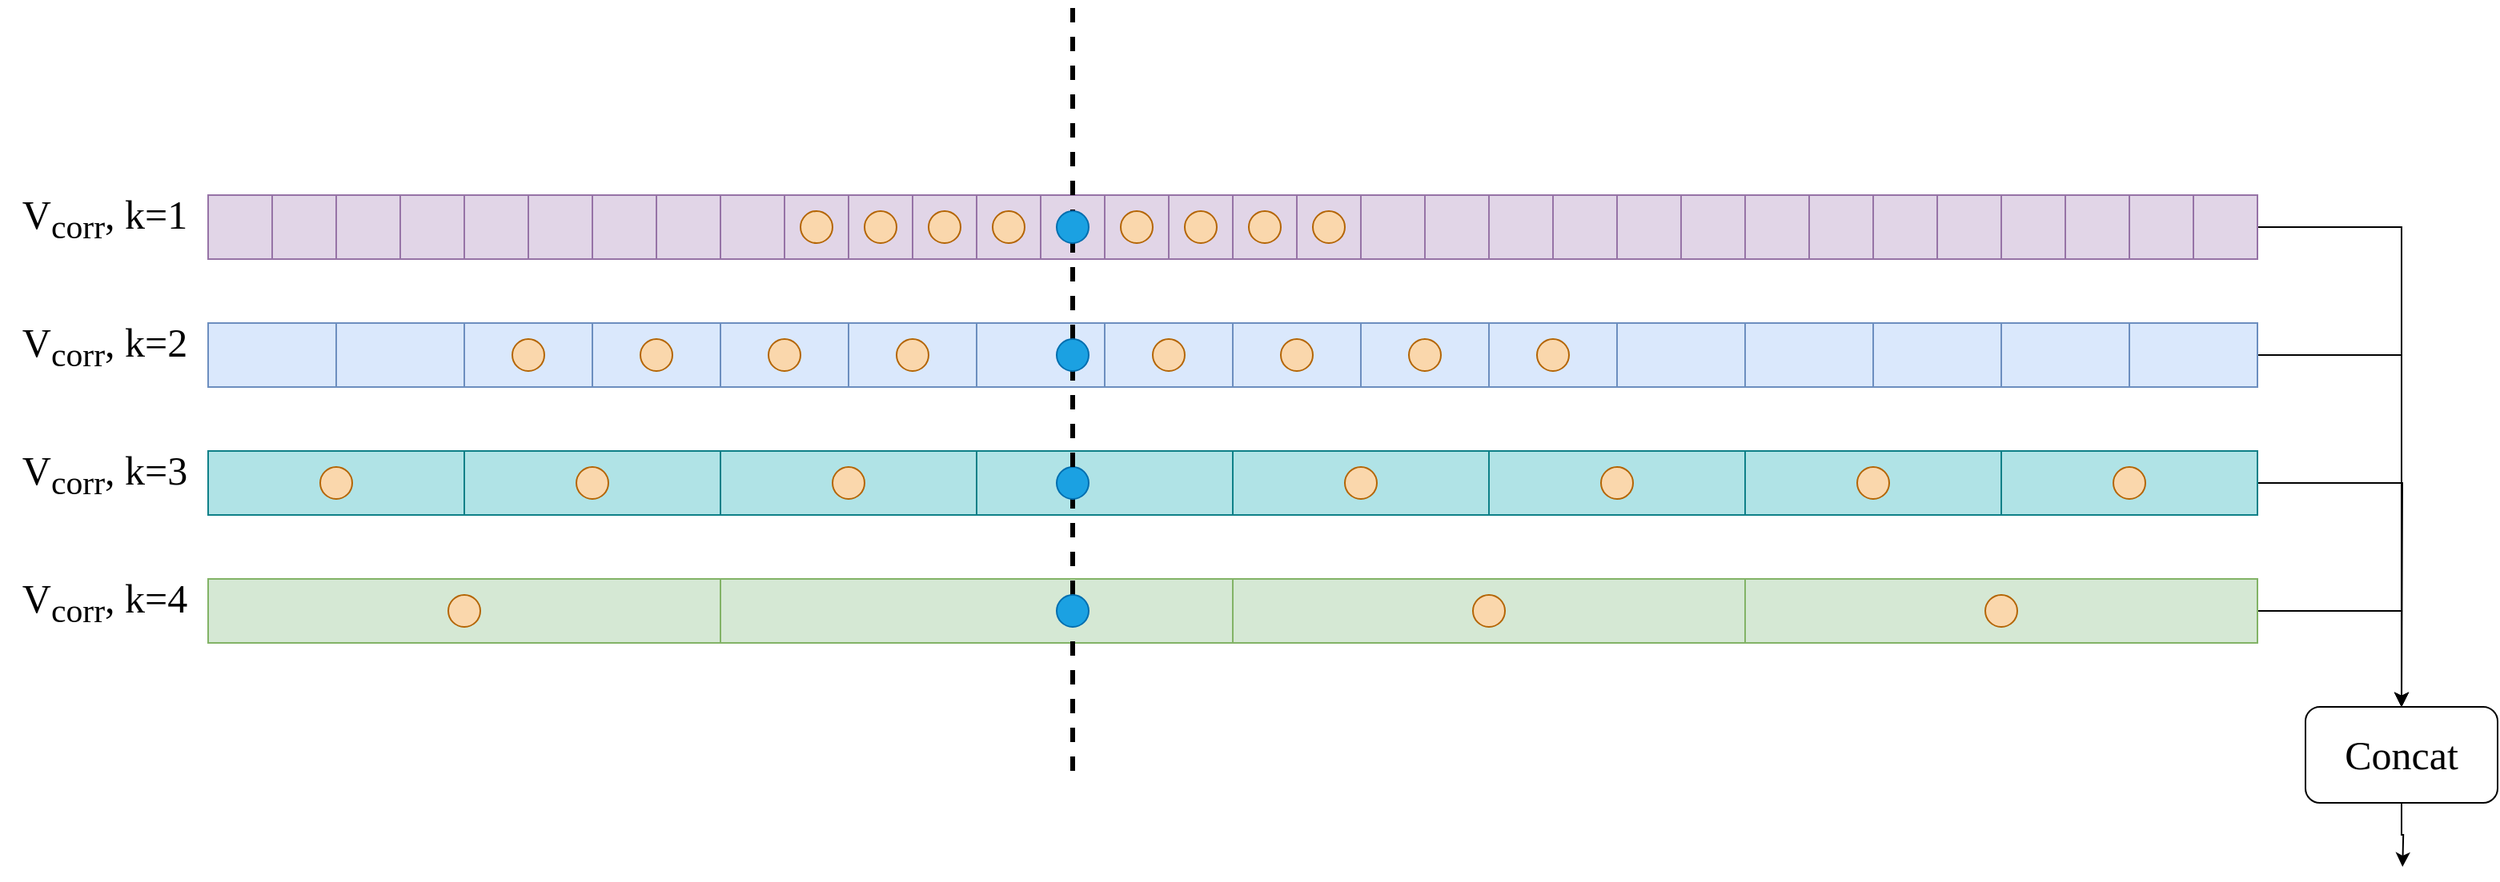 <mxfile version="26.1.0">
  <diagram name="第 1 页" id="7dozvBvQt8dywPDQcPjt">
    <mxGraphModel dx="2194" dy="1214" grid="1" gridSize="10" guides="1" tooltips="1" connect="1" arrows="1" fold="1" page="1" pageScale="1" pageWidth="1600" pageHeight="900" math="0" shadow="0">
      <root>
        <mxCell id="0" />
        <mxCell id="1" parent="0" />
        <mxCell id="7EEdeznbNVHkcVCXxvmR-1" value="" style="rounded=0;whiteSpace=wrap;html=1;fillColor=#e1d5e7;strokeColor=#9673a6;" vertex="1" parent="1">
          <mxGeometry x="460" y="160" width="40" height="40" as="geometry" />
        </mxCell>
        <mxCell id="7EEdeznbNVHkcVCXxvmR-2" value="" style="rounded=0;whiteSpace=wrap;html=1;fillColor=#e1d5e7;strokeColor=#9673a6;" vertex="1" parent="1">
          <mxGeometry x="500" y="160" width="40" height="40" as="geometry" />
        </mxCell>
        <mxCell id="7EEdeznbNVHkcVCXxvmR-3" value="" style="rounded=0;whiteSpace=wrap;html=1;fillColor=#e1d5e7;strokeColor=#9673a6;" vertex="1" parent="1">
          <mxGeometry x="540" y="160" width="40" height="40" as="geometry" />
        </mxCell>
        <mxCell id="7EEdeznbNVHkcVCXxvmR-4" value="" style="rounded=0;whiteSpace=wrap;html=1;fillColor=#e1d5e7;strokeColor=#9673a6;" vertex="1" parent="1">
          <mxGeometry x="580" y="160" width="40" height="40" as="geometry" />
        </mxCell>
        <mxCell id="7EEdeznbNVHkcVCXxvmR-5" value="" style="rounded=0;whiteSpace=wrap;html=1;fillColor=#e1d5e7;strokeColor=#9673a6;" vertex="1" parent="1">
          <mxGeometry x="620" y="160" width="40" height="40" as="geometry" />
        </mxCell>
        <mxCell id="7EEdeznbNVHkcVCXxvmR-6" value="" style="rounded=0;whiteSpace=wrap;html=1;fillColor=#e1d5e7;strokeColor=#9673a6;" vertex="1" parent="1">
          <mxGeometry x="660" y="160" width="40" height="40" as="geometry" />
        </mxCell>
        <mxCell id="7EEdeznbNVHkcVCXxvmR-7" value="" style="rounded=0;whiteSpace=wrap;html=1;fillColor=#e1d5e7;strokeColor=#9673a6;" vertex="1" parent="1">
          <mxGeometry x="700" y="160" width="40" height="40" as="geometry" />
        </mxCell>
        <mxCell id="7EEdeznbNVHkcVCXxvmR-8" value="" style="rounded=0;whiteSpace=wrap;html=1;fillColor=#e1d5e7;strokeColor=#9673a6;" vertex="1" parent="1">
          <mxGeometry x="740" y="160" width="40" height="40" as="geometry" />
        </mxCell>
        <mxCell id="7EEdeznbNVHkcVCXxvmR-9" value="" style="rounded=0;whiteSpace=wrap;html=1;fillColor=#dae8fc;strokeColor=#6c8ebf;" vertex="1" parent="1">
          <mxGeometry x="140" y="240" width="80" height="40" as="geometry" />
        </mxCell>
        <mxCell id="7EEdeznbNVHkcVCXxvmR-10" value="" style="rounded=0;whiteSpace=wrap;html=1;fillColor=#e1d5e7;strokeColor=#9673a6;" vertex="1" parent="1">
          <mxGeometry x="780" y="160" width="40" height="40" as="geometry" />
        </mxCell>
        <mxCell id="7EEdeznbNVHkcVCXxvmR-11" value="" style="rounded=0;whiteSpace=wrap;html=1;fillColor=#e1d5e7;strokeColor=#9673a6;" vertex="1" parent="1">
          <mxGeometry x="820" y="160" width="40" height="40" as="geometry" />
        </mxCell>
        <mxCell id="7EEdeznbNVHkcVCXxvmR-12" value="" style="rounded=0;whiteSpace=wrap;html=1;fillColor=#e1d5e7;strokeColor=#9673a6;" vertex="1" parent="1">
          <mxGeometry x="860" y="160" width="40" height="40" as="geometry" />
        </mxCell>
        <mxCell id="7EEdeznbNVHkcVCXxvmR-13" value="" style="rounded=0;whiteSpace=wrap;html=1;fillColor=#e1d5e7;strokeColor=#9673a6;" vertex="1" parent="1">
          <mxGeometry x="900" y="160" width="40" height="40" as="geometry" />
        </mxCell>
        <mxCell id="7EEdeznbNVHkcVCXxvmR-14" value="" style="rounded=0;whiteSpace=wrap;html=1;fillColor=#e1d5e7;strokeColor=#9673a6;" vertex="1" parent="1">
          <mxGeometry x="940" y="160" width="40" height="40" as="geometry" />
        </mxCell>
        <mxCell id="7EEdeznbNVHkcVCXxvmR-15" value="" style="rounded=0;whiteSpace=wrap;html=1;fillColor=#e1d5e7;strokeColor=#9673a6;" vertex="1" parent="1">
          <mxGeometry x="980" y="160" width="40" height="40" as="geometry" />
        </mxCell>
        <mxCell id="7EEdeznbNVHkcVCXxvmR-16" value="" style="rounded=0;whiteSpace=wrap;html=1;fillColor=#e1d5e7;strokeColor=#9673a6;" vertex="1" parent="1">
          <mxGeometry x="1020" y="160" width="40" height="40" as="geometry" />
        </mxCell>
        <mxCell id="7EEdeznbNVHkcVCXxvmR-17" value="" style="rounded=0;whiteSpace=wrap;html=1;fillColor=#e1d5e7;strokeColor=#9673a6;" vertex="1" parent="1">
          <mxGeometry x="1060" y="160" width="40" height="40" as="geometry" />
        </mxCell>
        <mxCell id="7EEdeznbNVHkcVCXxvmR-18" value="" style="rounded=0;whiteSpace=wrap;html=1;fillColor=#e1d5e7;strokeColor=#9673a6;" vertex="1" parent="1">
          <mxGeometry x="140" y="160" width="40" height="40" as="geometry" />
        </mxCell>
        <mxCell id="7EEdeznbNVHkcVCXxvmR-19" value="" style="rounded=0;whiteSpace=wrap;html=1;fillColor=#e1d5e7;strokeColor=#9673a6;" vertex="1" parent="1">
          <mxGeometry x="180" y="160" width="40" height="40" as="geometry" />
        </mxCell>
        <mxCell id="7EEdeznbNVHkcVCXxvmR-20" value="" style="rounded=0;whiteSpace=wrap;html=1;fillColor=#e1d5e7;strokeColor=#9673a6;" vertex="1" parent="1">
          <mxGeometry x="220" y="160" width="40" height="40" as="geometry" />
        </mxCell>
        <mxCell id="7EEdeznbNVHkcVCXxvmR-21" value="" style="rounded=0;whiteSpace=wrap;html=1;fillColor=#e1d5e7;strokeColor=#9673a6;" vertex="1" parent="1">
          <mxGeometry x="260" y="160" width="40" height="40" as="geometry" />
        </mxCell>
        <mxCell id="7EEdeznbNVHkcVCXxvmR-22" value="" style="rounded=0;whiteSpace=wrap;html=1;fillColor=#e1d5e7;strokeColor=#9673a6;" vertex="1" parent="1">
          <mxGeometry x="300" y="160" width="40" height="40" as="geometry" />
        </mxCell>
        <mxCell id="7EEdeznbNVHkcVCXxvmR-23" value="" style="rounded=0;whiteSpace=wrap;html=1;fillColor=#e1d5e7;strokeColor=#9673a6;" vertex="1" parent="1">
          <mxGeometry x="340" y="160" width="40" height="40" as="geometry" />
        </mxCell>
        <mxCell id="7EEdeznbNVHkcVCXxvmR-24" value="" style="rounded=0;whiteSpace=wrap;html=1;fillColor=#e1d5e7;strokeColor=#9673a6;" vertex="1" parent="1">
          <mxGeometry x="380" y="160" width="40" height="40" as="geometry" />
        </mxCell>
        <mxCell id="7EEdeznbNVHkcVCXxvmR-25" value="" style="rounded=0;whiteSpace=wrap;html=1;fillColor=#e1d5e7;strokeColor=#9673a6;" vertex="1" parent="1">
          <mxGeometry x="420" y="160" width="40" height="40" as="geometry" />
        </mxCell>
        <mxCell id="7EEdeznbNVHkcVCXxvmR-26" value="" style="rounded=0;whiteSpace=wrap;html=1;fillColor=#dae8fc;strokeColor=#6c8ebf;" vertex="1" parent="1">
          <mxGeometry x="220" y="240" width="80" height="40" as="geometry" />
        </mxCell>
        <mxCell id="7EEdeznbNVHkcVCXxvmR-29" value="" style="rounded=0;whiteSpace=wrap;html=1;fillColor=#dae8fc;strokeColor=#6c8ebf;" vertex="1" parent="1">
          <mxGeometry x="300" y="240" width="80" height="40" as="geometry" />
        </mxCell>
        <mxCell id="7EEdeznbNVHkcVCXxvmR-30" value="" style="rounded=0;whiteSpace=wrap;html=1;fillColor=#dae8fc;strokeColor=#6c8ebf;" vertex="1" parent="1">
          <mxGeometry x="380" y="240" width="80" height="40" as="geometry" />
        </mxCell>
        <mxCell id="7EEdeznbNVHkcVCXxvmR-31" value="" style="rounded=0;whiteSpace=wrap;html=1;fillColor=#dae8fc;strokeColor=#6c8ebf;" vertex="1" parent="1">
          <mxGeometry x="460" y="240" width="80" height="40" as="geometry" />
        </mxCell>
        <mxCell id="7EEdeznbNVHkcVCXxvmR-32" value="" style="rounded=0;whiteSpace=wrap;html=1;fillColor=#dae8fc;strokeColor=#6c8ebf;" vertex="1" parent="1">
          <mxGeometry x="540" y="240" width="80" height="40" as="geometry" />
        </mxCell>
        <mxCell id="7EEdeznbNVHkcVCXxvmR-33" value="" style="rounded=0;whiteSpace=wrap;html=1;fillColor=#dae8fc;strokeColor=#6c8ebf;" vertex="1" parent="1">
          <mxGeometry x="620" y="240" width="80" height="40" as="geometry" />
        </mxCell>
        <mxCell id="7EEdeznbNVHkcVCXxvmR-34" value="" style="rounded=0;whiteSpace=wrap;html=1;fillColor=#dae8fc;strokeColor=#6c8ebf;" vertex="1" parent="1">
          <mxGeometry x="700" y="240" width="80" height="40" as="geometry" />
        </mxCell>
        <mxCell id="7EEdeznbNVHkcVCXxvmR-35" value="" style="rounded=0;whiteSpace=wrap;html=1;fillColor=#dae8fc;strokeColor=#6c8ebf;" vertex="1" parent="1">
          <mxGeometry x="780" y="240" width="80" height="40" as="geometry" />
        </mxCell>
        <mxCell id="7EEdeznbNVHkcVCXxvmR-36" value="" style="rounded=0;whiteSpace=wrap;html=1;fillColor=#dae8fc;strokeColor=#6c8ebf;" vertex="1" parent="1">
          <mxGeometry x="860" y="240" width="80" height="40" as="geometry" />
        </mxCell>
        <mxCell id="7EEdeznbNVHkcVCXxvmR-37" value="" style="rounded=0;whiteSpace=wrap;html=1;fillColor=#dae8fc;strokeColor=#6c8ebf;" vertex="1" parent="1">
          <mxGeometry x="940" y="240" width="80" height="40" as="geometry" />
        </mxCell>
        <mxCell id="7EEdeznbNVHkcVCXxvmR-38" value="" style="rounded=0;whiteSpace=wrap;html=1;fillColor=#dae8fc;strokeColor=#6c8ebf;" vertex="1" parent="1">
          <mxGeometry x="1020" y="240" width="80" height="40" as="geometry" />
        </mxCell>
        <mxCell id="7EEdeznbNVHkcVCXxvmR-39" value="" style="rounded=0;whiteSpace=wrap;html=1;fillColor=#b0e3e6;strokeColor=#0e8088;" vertex="1" parent="1">
          <mxGeometry x="140" y="320" width="160" height="40" as="geometry" />
        </mxCell>
        <mxCell id="7EEdeznbNVHkcVCXxvmR-40" value="" style="rounded=0;whiteSpace=wrap;html=1;fillColor=#b0e3e6;strokeColor=#0e8088;" vertex="1" parent="1">
          <mxGeometry x="300" y="320" width="160" height="40" as="geometry" />
        </mxCell>
        <mxCell id="7EEdeznbNVHkcVCXxvmR-41" value="" style="rounded=0;whiteSpace=wrap;html=1;fillColor=#b0e3e6;strokeColor=#0e8088;" vertex="1" parent="1">
          <mxGeometry x="460" y="320" width="160" height="40" as="geometry" />
        </mxCell>
        <mxCell id="7EEdeznbNVHkcVCXxvmR-42" value="" style="rounded=0;whiteSpace=wrap;html=1;fillColor=#b0e3e6;strokeColor=#0e8088;" vertex="1" parent="1">
          <mxGeometry x="620" y="320" width="160" height="40" as="geometry" />
        </mxCell>
        <mxCell id="7EEdeznbNVHkcVCXxvmR-43" value="" style="rounded=0;whiteSpace=wrap;html=1;fillColor=#b0e3e6;strokeColor=#0e8088;" vertex="1" parent="1">
          <mxGeometry x="780" y="320" width="160" height="40" as="geometry" />
        </mxCell>
        <mxCell id="7EEdeznbNVHkcVCXxvmR-44" value="" style="rounded=0;whiteSpace=wrap;html=1;fillColor=#b0e3e6;strokeColor=#0e8088;" vertex="1" parent="1">
          <mxGeometry x="940" y="320" width="160" height="40" as="geometry" />
        </mxCell>
        <mxCell id="7EEdeznbNVHkcVCXxvmR-45" value="" style="rounded=0;whiteSpace=wrap;html=1;fillColor=#e1d5e7;strokeColor=#9673a6;" vertex="1" parent="1">
          <mxGeometry x="1100" y="160" width="40" height="40" as="geometry" />
        </mxCell>
        <mxCell id="7EEdeznbNVHkcVCXxvmR-46" value="" style="rounded=0;whiteSpace=wrap;html=1;fillColor=#e1d5e7;strokeColor=#9673a6;" vertex="1" parent="1">
          <mxGeometry x="1140" y="160" width="40" height="40" as="geometry" />
        </mxCell>
        <mxCell id="7EEdeznbNVHkcVCXxvmR-47" value="" style="rounded=0;whiteSpace=wrap;html=1;fillColor=#e1d5e7;strokeColor=#9673a6;" vertex="1" parent="1">
          <mxGeometry x="1180" y="160" width="40" height="40" as="geometry" />
        </mxCell>
        <mxCell id="7EEdeznbNVHkcVCXxvmR-48" value="" style="rounded=0;whiteSpace=wrap;html=1;fillColor=#e1d5e7;strokeColor=#9673a6;" vertex="1" parent="1">
          <mxGeometry x="1220" y="160" width="40" height="40" as="geometry" />
        </mxCell>
        <mxCell id="7EEdeznbNVHkcVCXxvmR-49" value="" style="rounded=0;whiteSpace=wrap;html=1;fillColor=#dae8fc;strokeColor=#6c8ebf;" vertex="1" parent="1">
          <mxGeometry x="1100" y="240" width="80" height="40" as="geometry" />
        </mxCell>
        <mxCell id="7EEdeznbNVHkcVCXxvmR-50" value="" style="rounded=0;whiteSpace=wrap;html=1;fillColor=#dae8fc;strokeColor=#6c8ebf;" vertex="1" parent="1">
          <mxGeometry x="1180" y="240" width="80" height="40" as="geometry" />
        </mxCell>
        <mxCell id="7EEdeznbNVHkcVCXxvmR-51" value="" style="rounded=0;whiteSpace=wrap;html=1;fillColor=#b0e3e6;strokeColor=#0e8088;" vertex="1" parent="1">
          <mxGeometry x="1100" y="320" width="160" height="40" as="geometry" />
        </mxCell>
        <mxCell id="7EEdeznbNVHkcVCXxvmR-52" value="" style="rounded=0;whiteSpace=wrap;html=1;fillColor=#d5e8d4;strokeColor=#82b366;" vertex="1" parent="1">
          <mxGeometry x="140" y="400" width="320" height="40" as="geometry" />
        </mxCell>
        <mxCell id="7EEdeznbNVHkcVCXxvmR-54" value="" style="rounded=0;whiteSpace=wrap;html=1;fillColor=#d5e8d4;strokeColor=#82b366;" vertex="1" parent="1">
          <mxGeometry x="460" y="400" width="320" height="40" as="geometry" />
        </mxCell>
        <mxCell id="7EEdeznbNVHkcVCXxvmR-55" value="" style="rounded=0;whiteSpace=wrap;html=1;fillColor=#d5e8d4;strokeColor=#82b366;" vertex="1" parent="1">
          <mxGeometry x="780" y="400" width="320" height="40" as="geometry" />
        </mxCell>
        <mxCell id="7EEdeznbNVHkcVCXxvmR-105" style="edgeStyle=orthogonalEdgeStyle;rounded=0;orthogonalLoop=1;jettySize=auto;html=1;entryX=0.5;entryY=0;entryDx=0;entryDy=0;" edge="1" parent="1" source="7EEdeznbNVHkcVCXxvmR-56" target="7EEdeznbNVHkcVCXxvmR-104">
          <mxGeometry relative="1" as="geometry" />
        </mxCell>
        <mxCell id="7EEdeznbNVHkcVCXxvmR-56" value="" style="rounded=0;whiteSpace=wrap;html=1;fillColor=#d5e8d4;strokeColor=#82b366;" vertex="1" parent="1">
          <mxGeometry x="1100" y="400" width="320" height="40" as="geometry" />
        </mxCell>
        <mxCell id="7EEdeznbNVHkcVCXxvmR-106" style="edgeStyle=orthogonalEdgeStyle;rounded=0;orthogonalLoop=1;jettySize=auto;html=1;exitX=1;exitY=0.5;exitDx=0;exitDy=0;" edge="1" parent="1" source="7EEdeznbNVHkcVCXxvmR-57">
          <mxGeometry relative="1" as="geometry">
            <mxPoint x="1510.0" y="480.0" as="targetPoint" />
          </mxGeometry>
        </mxCell>
        <mxCell id="7EEdeznbNVHkcVCXxvmR-57" value="" style="rounded=0;whiteSpace=wrap;html=1;fillColor=#b0e3e6;strokeColor=#0e8088;" vertex="1" parent="1">
          <mxGeometry x="1260" y="320" width="160" height="40" as="geometry" />
        </mxCell>
        <mxCell id="7EEdeznbNVHkcVCXxvmR-58" value="" style="rounded=0;whiteSpace=wrap;html=1;fillColor=#dae8fc;strokeColor=#6c8ebf;" vertex="1" parent="1">
          <mxGeometry x="1260" y="240" width="80" height="40" as="geometry" />
        </mxCell>
        <mxCell id="7EEdeznbNVHkcVCXxvmR-107" style="edgeStyle=orthogonalEdgeStyle;rounded=0;orthogonalLoop=1;jettySize=auto;html=1;exitX=1;exitY=0.5;exitDx=0;exitDy=0;entryX=0.5;entryY=0;entryDx=0;entryDy=0;" edge="1" parent="1" source="7EEdeznbNVHkcVCXxvmR-59" target="7EEdeznbNVHkcVCXxvmR-104">
          <mxGeometry relative="1" as="geometry" />
        </mxCell>
        <mxCell id="7EEdeznbNVHkcVCXxvmR-59" value="" style="rounded=0;whiteSpace=wrap;html=1;fillColor=#dae8fc;strokeColor=#6c8ebf;" vertex="1" parent="1">
          <mxGeometry x="1340" y="240" width="80" height="40" as="geometry" />
        </mxCell>
        <mxCell id="7EEdeznbNVHkcVCXxvmR-60" value="" style="rounded=0;whiteSpace=wrap;html=1;fillColor=#e1d5e7;strokeColor=#9673a6;" vertex="1" parent="1">
          <mxGeometry x="1260" y="160" width="40" height="40" as="geometry" />
        </mxCell>
        <mxCell id="7EEdeznbNVHkcVCXxvmR-61" value="" style="rounded=0;whiteSpace=wrap;html=1;fillColor=#e1d5e7;strokeColor=#9673a6;" vertex="1" parent="1">
          <mxGeometry x="1300" y="160" width="40" height="40" as="geometry" />
        </mxCell>
        <mxCell id="7EEdeznbNVHkcVCXxvmR-62" value="" style="rounded=0;whiteSpace=wrap;html=1;fillColor=#e1d5e7;strokeColor=#9673a6;" vertex="1" parent="1">
          <mxGeometry x="1340" y="160" width="40" height="40" as="geometry" />
        </mxCell>
        <mxCell id="7EEdeznbNVHkcVCXxvmR-108" style="edgeStyle=orthogonalEdgeStyle;rounded=0;orthogonalLoop=1;jettySize=auto;html=1;" edge="1" parent="1" source="7EEdeznbNVHkcVCXxvmR-63" target="7EEdeznbNVHkcVCXxvmR-104">
          <mxGeometry relative="1" as="geometry" />
        </mxCell>
        <mxCell id="7EEdeznbNVHkcVCXxvmR-63" value="" style="rounded=0;whiteSpace=wrap;html=1;fillColor=#e1d5e7;strokeColor=#9673a6;" vertex="1" parent="1">
          <mxGeometry x="1380" y="160" width="40" height="40" as="geometry" />
        </mxCell>
        <mxCell id="7EEdeznbNVHkcVCXxvmR-65" value="" style="ellipse;whiteSpace=wrap;html=1;aspect=fixed;fillColor=#fad7ac;strokeColor=#b46504;" vertex="1" parent="1">
          <mxGeometry x="710" y="170" width="20" height="20" as="geometry" />
        </mxCell>
        <mxCell id="7EEdeznbNVHkcVCXxvmR-66" value="" style="ellipse;whiteSpace=wrap;html=1;aspect=fixed;fillColor=#fad7ac;strokeColor=#b46504;" vertex="1" parent="1">
          <mxGeometry x="750" y="170" width="20" height="20" as="geometry" />
        </mxCell>
        <mxCell id="7EEdeznbNVHkcVCXxvmR-67" value="" style="ellipse;whiteSpace=wrap;html=1;aspect=fixed;fillColor=#fad7ac;strokeColor=#b46504;" vertex="1" parent="1">
          <mxGeometry x="790" y="170" width="20" height="20" as="geometry" />
        </mxCell>
        <mxCell id="7EEdeznbNVHkcVCXxvmR-68" value="" style="ellipse;whiteSpace=wrap;html=1;aspect=fixed;fillColor=#fad7ac;strokeColor=#b46504;" vertex="1" parent="1">
          <mxGeometry x="830" y="170" width="20" height="20" as="geometry" />
        </mxCell>
        <mxCell id="7EEdeznbNVHkcVCXxvmR-69" value="" style="ellipse;whiteSpace=wrap;html=1;aspect=fixed;fillColor=#fad7ac;strokeColor=#b46504;" vertex="1" parent="1">
          <mxGeometry x="630" y="170" width="20" height="20" as="geometry" />
        </mxCell>
        <mxCell id="7EEdeznbNVHkcVCXxvmR-70" value="" style="ellipse;whiteSpace=wrap;html=1;aspect=fixed;fillColor=#fad7ac;strokeColor=#b46504;" vertex="1" parent="1">
          <mxGeometry x="590" y="170" width="20" height="20" as="geometry" />
        </mxCell>
        <mxCell id="7EEdeznbNVHkcVCXxvmR-71" value="" style="ellipse;whiteSpace=wrap;html=1;aspect=fixed;fillColor=#fad7ac;strokeColor=#b46504;" vertex="1" parent="1">
          <mxGeometry x="550" y="170" width="20" height="20" as="geometry" />
        </mxCell>
        <mxCell id="7EEdeznbNVHkcVCXxvmR-72" value="" style="ellipse;whiteSpace=wrap;html=1;aspect=fixed;fillColor=#fad7ac;strokeColor=#b46504;" vertex="1" parent="1">
          <mxGeometry x="510" y="170" width="20" height="20" as="geometry" />
        </mxCell>
        <mxCell id="7EEdeznbNVHkcVCXxvmR-73" value="" style="endArrow=none;dashed=1;html=1;rounded=0;strokeWidth=3;" edge="1" parent="1" source="7EEdeznbNVHkcVCXxvmR-74">
          <mxGeometry width="50" height="50" relative="1" as="geometry">
            <mxPoint x="680" y="520" as="sourcePoint" />
            <mxPoint x="680" y="40" as="targetPoint" />
          </mxGeometry>
        </mxCell>
        <mxCell id="7EEdeznbNVHkcVCXxvmR-64" value="" style="ellipse;whiteSpace=wrap;html=1;aspect=fixed;fillColor=#1ba1e2;strokeColor=#006EAF;fontColor=#ffffff;" vertex="1" parent="1">
          <mxGeometry x="670" y="170" width="20" height="20" as="geometry" />
        </mxCell>
        <mxCell id="7EEdeznbNVHkcVCXxvmR-76" value="" style="endArrow=none;dashed=1;html=1;rounded=0;strokeWidth=3;" edge="1" parent="1" source="7EEdeznbNVHkcVCXxvmR-77" target="7EEdeznbNVHkcVCXxvmR-75">
          <mxGeometry width="50" height="50" relative="1" as="geometry">
            <mxPoint x="680" y="520" as="sourcePoint" />
            <mxPoint x="680" y="40" as="targetPoint" />
          </mxGeometry>
        </mxCell>
        <mxCell id="7EEdeznbNVHkcVCXxvmR-75" value="" style="ellipse;whiteSpace=wrap;html=1;aspect=fixed;fillColor=#1ba1e2;strokeColor=#006EAF;fontColor=#ffffff;" vertex="1" parent="1">
          <mxGeometry x="670" y="330" width="20" height="20" as="geometry" />
        </mxCell>
        <mxCell id="7EEdeznbNVHkcVCXxvmR-78" value="" style="endArrow=none;dashed=1;html=1;rounded=0;strokeWidth=3;" edge="1" parent="1" target="7EEdeznbNVHkcVCXxvmR-77">
          <mxGeometry width="50" height="50" relative="1" as="geometry">
            <mxPoint x="680" y="520" as="sourcePoint" />
            <mxPoint x="680" y="350" as="targetPoint" />
          </mxGeometry>
        </mxCell>
        <mxCell id="7EEdeznbNVHkcVCXxvmR-77" value="" style="ellipse;whiteSpace=wrap;html=1;aspect=fixed;fillColor=#1ba1e2;strokeColor=#006EAF;fontColor=#ffffff;" vertex="1" parent="1">
          <mxGeometry x="670" y="410" width="20" height="20" as="geometry" />
        </mxCell>
        <mxCell id="7EEdeznbNVHkcVCXxvmR-79" value="" style="endArrow=none;dashed=1;html=1;rounded=0;strokeWidth=3;" edge="1" parent="1" source="7EEdeznbNVHkcVCXxvmR-75" target="7EEdeznbNVHkcVCXxvmR-74">
          <mxGeometry width="50" height="50" relative="1" as="geometry">
            <mxPoint x="680" y="330" as="sourcePoint" />
            <mxPoint x="680" y="40" as="targetPoint" />
          </mxGeometry>
        </mxCell>
        <mxCell id="7EEdeznbNVHkcVCXxvmR-74" value="" style="ellipse;whiteSpace=wrap;html=1;aspect=fixed;fillColor=#1ba1e2;strokeColor=#006EAF;fontColor=#ffffff;" vertex="1" parent="1">
          <mxGeometry x="670" y="250" width="20" height="20" as="geometry" />
        </mxCell>
        <mxCell id="7EEdeznbNVHkcVCXxvmR-80" value="" style="ellipse;whiteSpace=wrap;html=1;aspect=fixed;fillColor=#fad7ac;strokeColor=#b46504;" vertex="1" parent="1">
          <mxGeometry x="570" y="250" width="20" height="20" as="geometry" />
        </mxCell>
        <mxCell id="7EEdeznbNVHkcVCXxvmR-81" value="" style="ellipse;whiteSpace=wrap;html=1;aspect=fixed;fillColor=#fad7ac;strokeColor=#b46504;" vertex="1" parent="1">
          <mxGeometry x="490" y="250" width="20" height="20" as="geometry" />
        </mxCell>
        <mxCell id="7EEdeznbNVHkcVCXxvmR-82" value="" style="ellipse;whiteSpace=wrap;html=1;aspect=fixed;fillColor=#fad7ac;strokeColor=#b46504;" vertex="1" parent="1">
          <mxGeometry x="410" y="250" width="20" height="20" as="geometry" />
        </mxCell>
        <mxCell id="7EEdeznbNVHkcVCXxvmR-83" value="" style="ellipse;whiteSpace=wrap;html=1;aspect=fixed;fillColor=#fad7ac;strokeColor=#b46504;" vertex="1" parent="1">
          <mxGeometry x="330" y="250" width="20" height="20" as="geometry" />
        </mxCell>
        <mxCell id="7EEdeznbNVHkcVCXxvmR-84" value="" style="ellipse;whiteSpace=wrap;html=1;aspect=fixed;fillColor=#fad7ac;strokeColor=#b46504;" vertex="1" parent="1">
          <mxGeometry x="730" y="250" width="20" height="20" as="geometry" />
        </mxCell>
        <mxCell id="7EEdeznbNVHkcVCXxvmR-85" value="V&lt;sub&gt;corr&lt;/sub&gt;, k=1" style="text;html=1;align=center;verticalAlign=middle;resizable=0;points=[];autosize=1;strokeColor=none;fillColor=none;fontFamily=Times New Roman;fontSize=25;" vertex="1" parent="1">
          <mxGeometry x="10" y="150" width="130" height="50" as="geometry" />
        </mxCell>
        <mxCell id="7EEdeznbNVHkcVCXxvmR-86" value="V&lt;sub&gt;corr&lt;/sub&gt;, k=2" style="text;html=1;align=center;verticalAlign=middle;resizable=0;points=[];autosize=1;strokeColor=none;fillColor=none;fontFamily=Times New Roman;fontSize=25;" vertex="1" parent="1">
          <mxGeometry x="10" y="230" width="130" height="50" as="geometry" />
        </mxCell>
        <mxCell id="7EEdeznbNVHkcVCXxvmR-87" value="V&lt;sub&gt;corr&lt;/sub&gt;, k=3" style="text;html=1;align=center;verticalAlign=middle;resizable=0;points=[];autosize=1;strokeColor=none;fillColor=none;fontFamily=Times New Roman;fontSize=25;" vertex="1" parent="1">
          <mxGeometry x="10" y="310" width="130" height="50" as="geometry" />
        </mxCell>
        <mxCell id="7EEdeznbNVHkcVCXxvmR-88" value="V&lt;sub&gt;corr&lt;/sub&gt;, k=4" style="text;html=1;align=center;verticalAlign=middle;resizable=0;points=[];autosize=1;strokeColor=none;fillColor=none;fontFamily=Times New Roman;fontSize=25;" vertex="1" parent="1">
          <mxGeometry x="10" y="390" width="130" height="50" as="geometry" />
        </mxCell>
        <mxCell id="7EEdeznbNVHkcVCXxvmR-89" value="" style="ellipse;whiteSpace=wrap;html=1;aspect=fixed;fillColor=#fad7ac;strokeColor=#b46504;" vertex="1" parent="1">
          <mxGeometry x="810" y="250" width="20" height="20" as="geometry" />
        </mxCell>
        <mxCell id="7EEdeznbNVHkcVCXxvmR-90" value="" style="ellipse;whiteSpace=wrap;html=1;aspect=fixed;fillColor=#fad7ac;strokeColor=#b46504;" vertex="1" parent="1">
          <mxGeometry x="890" y="250" width="20" height="20" as="geometry" />
        </mxCell>
        <mxCell id="7EEdeznbNVHkcVCXxvmR-91" value="" style="ellipse;whiteSpace=wrap;html=1;aspect=fixed;fillColor=#fad7ac;strokeColor=#b46504;" vertex="1" parent="1">
          <mxGeometry x="970" y="250" width="20" height="20" as="geometry" />
        </mxCell>
        <mxCell id="7EEdeznbNVHkcVCXxvmR-92" value="" style="ellipse;whiteSpace=wrap;html=1;aspect=fixed;fillColor=#fad7ac;strokeColor=#b46504;" vertex="1" parent="1">
          <mxGeometry x="530" y="330" width="20" height="20" as="geometry" />
        </mxCell>
        <mxCell id="7EEdeznbNVHkcVCXxvmR-93" value="" style="ellipse;whiteSpace=wrap;html=1;aspect=fixed;fillColor=#fad7ac;strokeColor=#b46504;" vertex="1" parent="1">
          <mxGeometry x="370" y="330" width="20" height="20" as="geometry" />
        </mxCell>
        <mxCell id="7EEdeznbNVHkcVCXxvmR-94" value="" style="ellipse;whiteSpace=wrap;html=1;aspect=fixed;fillColor=#fad7ac;strokeColor=#b46504;" vertex="1" parent="1">
          <mxGeometry x="210" y="330" width="20" height="20" as="geometry" />
        </mxCell>
        <mxCell id="7EEdeznbNVHkcVCXxvmR-95" value="" style="ellipse;whiteSpace=wrap;html=1;aspect=fixed;fillColor=#fad7ac;strokeColor=#b46504;" vertex="1" parent="1">
          <mxGeometry x="850" y="330" width="20" height="20" as="geometry" />
        </mxCell>
        <mxCell id="7EEdeznbNVHkcVCXxvmR-96" value="" style="ellipse;whiteSpace=wrap;html=1;aspect=fixed;fillColor=#fad7ac;strokeColor=#b46504;" vertex="1" parent="1">
          <mxGeometry x="1010" y="330" width="20" height="20" as="geometry" />
        </mxCell>
        <mxCell id="7EEdeznbNVHkcVCXxvmR-97" value="" style="ellipse;whiteSpace=wrap;html=1;aspect=fixed;fillColor=#fad7ac;strokeColor=#b46504;" vertex="1" parent="1">
          <mxGeometry x="1170" y="330" width="20" height="20" as="geometry" />
        </mxCell>
        <mxCell id="7EEdeznbNVHkcVCXxvmR-98" value="" style="ellipse;whiteSpace=wrap;html=1;aspect=fixed;fillColor=#fad7ac;strokeColor=#b46504;" vertex="1" parent="1">
          <mxGeometry x="1330" y="330" width="20" height="20" as="geometry" />
        </mxCell>
        <mxCell id="7EEdeznbNVHkcVCXxvmR-99" value="" style="ellipse;whiteSpace=wrap;html=1;aspect=fixed;fillColor=#fad7ac;strokeColor=#b46504;" vertex="1" parent="1">
          <mxGeometry x="290" y="410" width="20" height="20" as="geometry" />
        </mxCell>
        <mxCell id="7EEdeznbNVHkcVCXxvmR-100" value="" style="ellipse;whiteSpace=wrap;html=1;aspect=fixed;fillColor=#fad7ac;strokeColor=#b46504;" vertex="1" parent="1">
          <mxGeometry x="1250" y="410" width="20" height="20" as="geometry" />
        </mxCell>
        <mxCell id="7EEdeznbNVHkcVCXxvmR-101" value="" style="ellipse;whiteSpace=wrap;html=1;aspect=fixed;fillColor=#fad7ac;strokeColor=#b46504;" vertex="1" parent="1">
          <mxGeometry x="930" y="410" width="20" height="20" as="geometry" />
        </mxCell>
        <mxCell id="7EEdeznbNVHkcVCXxvmR-109" style="edgeStyle=orthogonalEdgeStyle;rounded=0;orthogonalLoop=1;jettySize=auto;html=1;exitX=0.5;exitY=1;exitDx=0;exitDy=0;" edge="1" parent="1" source="7EEdeznbNVHkcVCXxvmR-104">
          <mxGeometry relative="1" as="geometry">
            <mxPoint x="1510.636" y="580.0" as="targetPoint" />
          </mxGeometry>
        </mxCell>
        <mxCell id="7EEdeznbNVHkcVCXxvmR-104" value="Concat" style="rounded=1;whiteSpace=wrap;html=1;fontFamily=Times New Roman;fontSize=25;" vertex="1" parent="1">
          <mxGeometry x="1450" y="480" width="120" height="60" as="geometry" />
        </mxCell>
      </root>
    </mxGraphModel>
  </diagram>
</mxfile>
